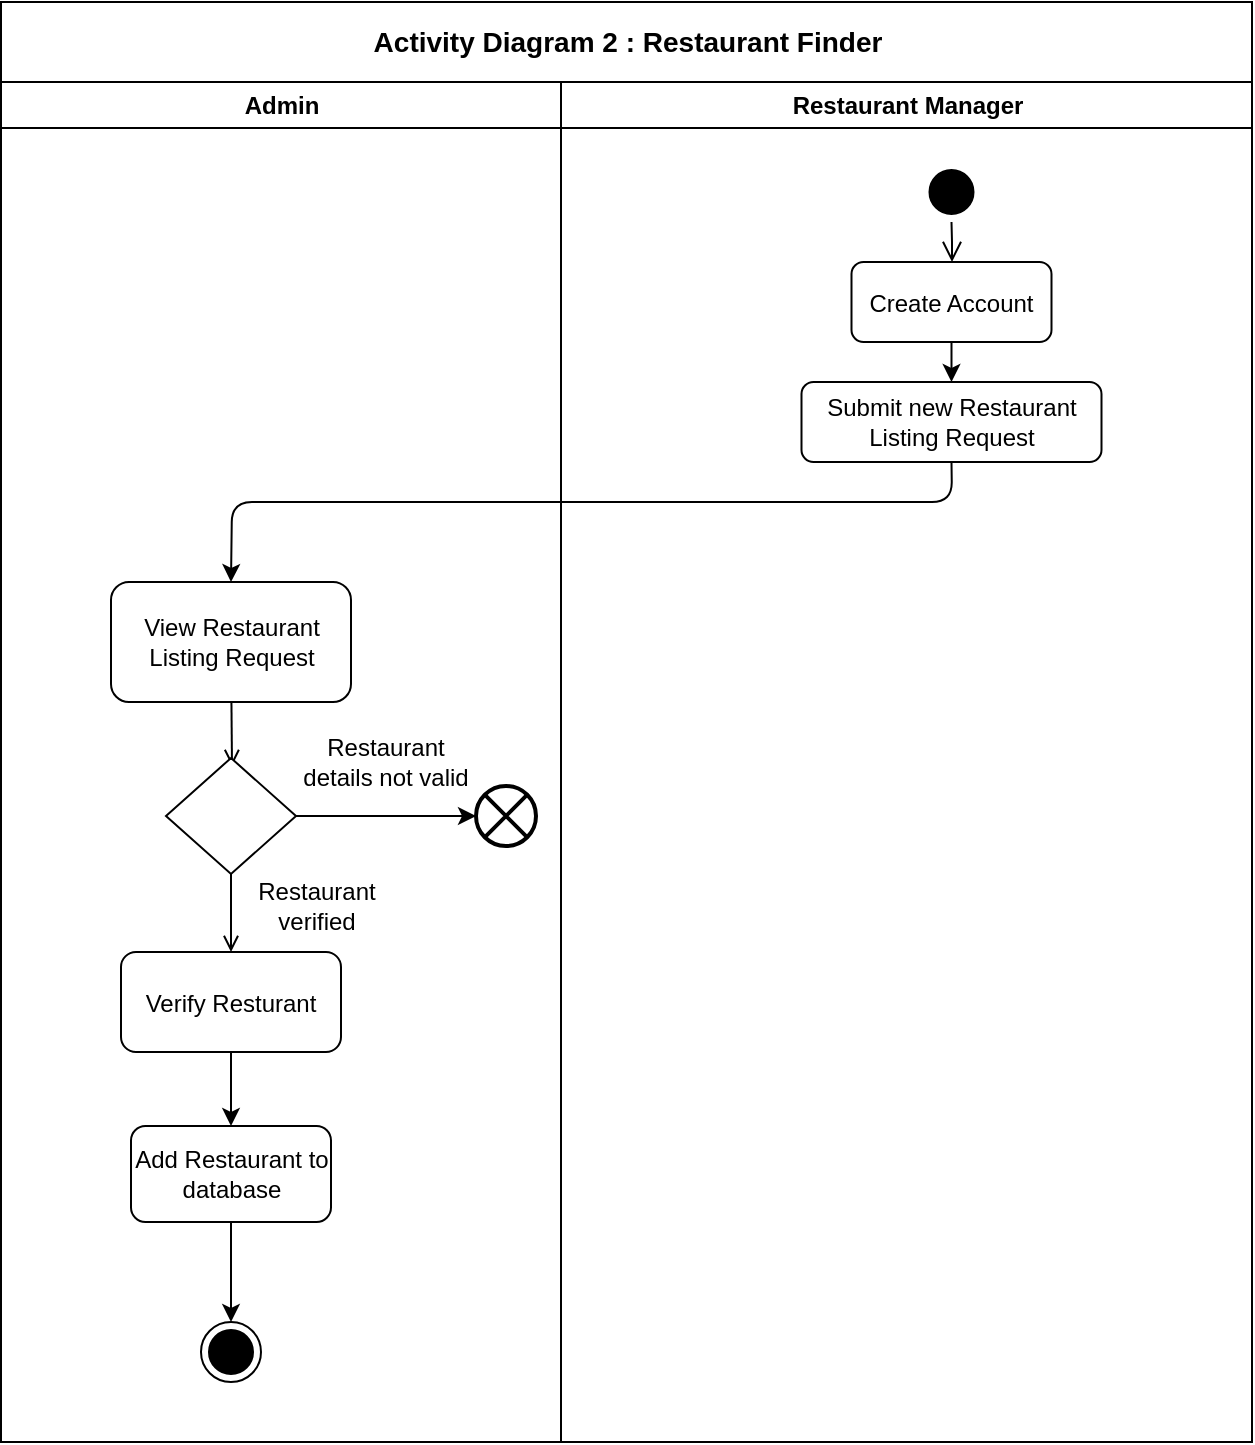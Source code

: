 <mxfile version="14.4.8" type="github"><diagram name="Page-1" id="e7e014a7-5840-1c2e-5031-d8a46d1fe8dd"><mxGraphModel dx="1038" dy="587" grid="1" gridSize="10" guides="1" tooltips="1" connect="1" arrows="1" fold="1" page="1" pageScale="1" pageWidth="1169" pageHeight="826" background="#ffffff" math="0" shadow="0"><root><mxCell id="0"/><mxCell id="1" parent="0"/><mxCell id="2" value="Admin" style="swimlane;whiteSpace=wrap" parent="1" vertex="1"><mxGeometry x="164.5" y="120" width="280" height="680" as="geometry"/></mxCell><mxCell id="9" value="" style="endArrow=open;endFill=1;rounded=0;" parent="2" edge="1"><mxGeometry relative="1" as="geometry"><mxPoint x="115.5" y="342" as="targetPoint"/><mxPoint x="115.219" y="310" as="sourcePoint"/></mxGeometry></mxCell><mxCell id="10" value="Verify Resturant" style="rounded=1;" parent="2" vertex="1"><mxGeometry x="60" y="435" width="110" height="50" as="geometry"/></mxCell><mxCell id="11" value="" style="endArrow=open;endFill=1;rounded=0;exitX=0.5;exitY=1;exitDx=0;exitDy=0;" parent="2" source="HBkLeVU5GFFPTy2UnmNG-42" target="10" edge="1"><mxGeometry relative="1" as="geometry"><mxPoint x="115" y="420" as="sourcePoint"/></mxGeometry></mxCell><mxCell id="HBkLeVU5GFFPTy2UnmNG-42" value="" style="rhombus;whiteSpace=wrap;html=1;rounded=0;" parent="2" vertex="1"><mxGeometry x="82.5" y="338" width="65" height="58" as="geometry"/></mxCell><mxCell id="HBkLeVU5GFFPTy2UnmNG-46" value="Restaurant verified" style="text;html=1;strokeColor=none;fillColor=none;align=center;verticalAlign=middle;whiteSpace=wrap;rounded=0;" parent="2" vertex="1"><mxGeometry x="125.5" y="402" width="65" height="20" as="geometry"/></mxCell><mxCell id="HBkLeVU5GFFPTy2UnmNG-48" value="Add Restaurant to database" style="rounded=1;whiteSpace=wrap;html=1;" parent="2" vertex="1"><mxGeometry x="65" y="522" width="100" height="48" as="geometry"/></mxCell><mxCell id="HBkLeVU5GFFPTy2UnmNG-49" value="" style="endArrow=classic;html=1;strokeColor=#000000;exitX=0.5;exitY=1;exitDx=0;exitDy=0;entryX=0.5;entryY=0;entryDx=0;entryDy=0;" parent="2" source="10" target="HBkLeVU5GFFPTy2UnmNG-48" edge="1"><mxGeometry width="50" height="50" relative="1" as="geometry"><mxPoint x="335.5" y="462" as="sourcePoint"/><mxPoint x="385.5" y="412" as="targetPoint"/></mxGeometry></mxCell><mxCell id="HBkLeVU5GFFPTy2UnmNG-45" value="Restaurant details not valid" style="text;html=1;strokeColor=none;fillColor=none;align=center;verticalAlign=middle;whiteSpace=wrap;rounded=0;" parent="2" vertex="1"><mxGeometry x="147.5" y="330" width="90" height="20" as="geometry"/></mxCell><mxCell id="jt4WEV6mYVT_LNKaP5H7-15" value="View Restaurant Listing Request" style="rounded=1;whiteSpace=wrap;html=1;" vertex="1" parent="2"><mxGeometry x="55" y="250" width="120" height="60" as="geometry"/></mxCell><mxCell id="jt4WEV6mYVT_LNKaP5H7-19" value="" style="html=1;shape=mxgraph.sysml.flowFinal;strokeWidth=2;verticalLabelPosition=bottom;verticalAlignment=top;" vertex="1" parent="2"><mxGeometry x="237.5" y="352" width="30" height="30" as="geometry"/></mxCell><mxCell id="jt4WEV6mYVT_LNKaP5H7-16" value="" style="endArrow=classic;html=1;exitX=1;exitY=0.5;exitDx=0;exitDy=0;entryX=0;entryY=0.5;entryDx=0;entryDy=0;entryPerimeter=0;" edge="1" parent="2" source="HBkLeVU5GFFPTy2UnmNG-42" target="jt4WEV6mYVT_LNKaP5H7-19"><mxGeometry width="50" height="50" relative="1" as="geometry"><mxPoint x="335.5" y="400" as="sourcePoint"/><mxPoint x="235.5" y="363" as="targetPoint"/></mxGeometry></mxCell><mxCell id="HBkLeVU5GFFPTy2UnmNG-77" value="" style="ellipse;html=1;shape=endState;fillColor=#000000;strokeColor=#000000;" parent="2" vertex="1"><mxGeometry x="100" y="620" width="30" height="30" as="geometry"/></mxCell><mxCell id="jt4WEV6mYVT_LNKaP5H7-20" value="" style="endArrow=classic;html=1;exitX=0.5;exitY=1;exitDx=0;exitDy=0;entryX=0.5;entryY=0;entryDx=0;entryDy=0;" edge="1" parent="2" source="HBkLeVU5GFFPTy2UnmNG-48" target="HBkLeVU5GFFPTy2UnmNG-77"><mxGeometry width="50" height="50" relative="1" as="geometry"><mxPoint x="335.5" y="530" as="sourcePoint"/><mxPoint x="385.5" y="480" as="targetPoint"/></mxGeometry></mxCell><mxCell id="3" value="Restaurant Manager" style="swimlane;whiteSpace=wrap" parent="1" vertex="1"><mxGeometry x="444.5" y="120" width="345.5" height="680" as="geometry"/></mxCell><mxCell id="13" value="" style="ellipse;shape=startState;fillColor=#000000;" parent="3" vertex="1"><mxGeometry x="180.25" y="40" width="30" height="30" as="geometry"/></mxCell><mxCell id="14" value="" style="edgeStyle=elbowEdgeStyle;elbow=horizontal;verticalAlign=bottom;endArrow=open;endSize=8;endFill=1;rounded=0" parent="3" source="13" target="15" edge="1"><mxGeometry x="40" y="20" as="geometry"><mxPoint x="55" y="90" as="targetPoint"/></mxGeometry></mxCell><mxCell id="15" value="Create Account" style="rounded=1;" parent="3" vertex="1"><mxGeometry x="145.25" y="90" width="100" height="40" as="geometry"/></mxCell><mxCell id="HBkLeVU5GFFPTy2UnmNG-68" value="&lt;div&gt;Submit new Restaurant &lt;br&gt;&lt;/div&gt;&lt;div&gt;Listing Request&lt;/div&gt;" style="rounded=1;whiteSpace=wrap;html=1;strokeColor=#000000;" parent="3" vertex="1"><mxGeometry x="120.25" y="150" width="150" height="40" as="geometry"/></mxCell><mxCell id="HBkLeVU5GFFPTy2UnmNG-69" value="" style="endArrow=classic;html=1;strokeColor=#000000;exitX=0.5;exitY=1;exitDx=0;exitDy=0;entryX=0.5;entryY=0;entryDx=0;entryDy=0;" parent="3" source="15" target="HBkLeVU5GFFPTy2UnmNG-68" edge="1"><mxGeometry width="50" height="50" relative="1" as="geometry"><mxPoint x="255.5" y="340" as="sourcePoint"/><mxPoint x="235.5" y="180" as="targetPoint"/></mxGeometry></mxCell><mxCell id="HBkLeVU5GFFPTy2UnmNG-82" value="&lt;font style=&quot;font-size: 14px&quot;&gt;&lt;b&gt;Activity Diagram 2 : Restaurant Finder&lt;/b&gt;&lt;/font&gt;" style="rounded=0;whiteSpace=wrap;html=1;strokeColor=#000000;" parent="1" vertex="1"><mxGeometry x="164.5" y="80" width="625.5" height="40" as="geometry"/></mxCell><mxCell id="HBkLeVU5GFFPTy2UnmNG-70" value="" style="endArrow=classic;html=1;strokeColor=#000000;exitX=0.5;exitY=1;exitDx=0;exitDy=0;entryX=0.5;entryY=0;entryDx=0;entryDy=0;" parent="1" source="HBkLeVU5GFFPTy2UnmNG-68" target="jt4WEV6mYVT_LNKaP5H7-15" edge="1"><mxGeometry width="50" height="50" relative="1" as="geometry"><mxPoint x="700" y="460" as="sourcePoint"/><mxPoint x="280" y="330" as="targetPoint"/><Array as="points"><mxPoint x="640" y="330"/><mxPoint x="280" y="330"/></Array></mxGeometry></mxCell></root></mxGraphModel></diagram></mxfile>